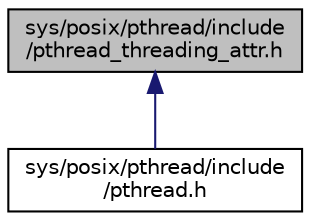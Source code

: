 digraph "sys/posix/pthread/include/pthread_threading_attr.h"
{
 // LATEX_PDF_SIZE
  edge [fontname="Helvetica",fontsize="10",labelfontname="Helvetica",labelfontsize="10"];
  node [fontname="Helvetica",fontsize="10",shape=record];
  Node1 [label="sys/posix/pthread/include\l/pthread_threading_attr.h",height=0.2,width=0.4,color="black", fillcolor="grey75", style="filled", fontcolor="black",tooltip="Thread creation features (attributes)."];
  Node1 -> Node2 [dir="back",color="midnightblue",fontsize="10",style="solid",fontname="Helvetica"];
  Node2 [label="sys/posix/pthread/include\l/pthread.h",height=0.2,width=0.4,color="black", fillcolor="white", style="filled",URL="$pthread_8h.html",tooltip="POSIX conforming multi-threading features."];
}
